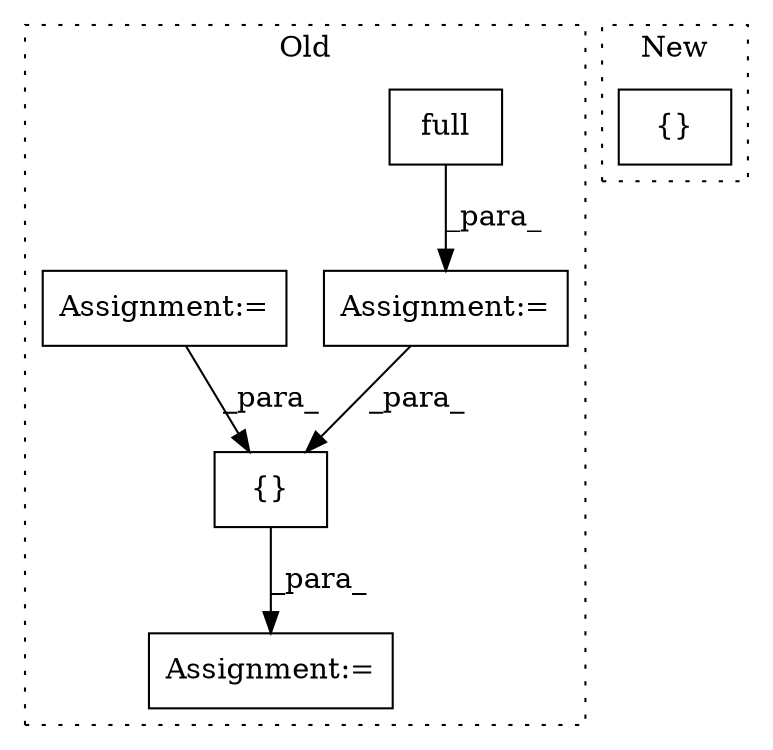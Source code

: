 digraph G {
subgraph cluster0 {
1 [label="full" a="32" s="86281,86358" l="10,1" shape="box"];
3 [label="Assignment:=" a="7" s="86274" l="1" shape="box"];
4 [label="Assignment:=" a="7" s="88544" l="1" shape="box"];
5 [label="{}" a="4" s="88554,88582" l="1,1" shape="box"];
6 [label="Assignment:=" a="7" s="86375" l="1" shape="box"];
label = "Old";
style="dotted";
}
subgraph cluster1 {
2 [label="{}" a="4" s="87866,87899" l="1,1" shape="box"];
label = "New";
style="dotted";
}
1 -> 3 [label="_para_"];
3 -> 5 [label="_para_"];
5 -> 4 [label="_para_"];
6 -> 5 [label="_para_"];
}